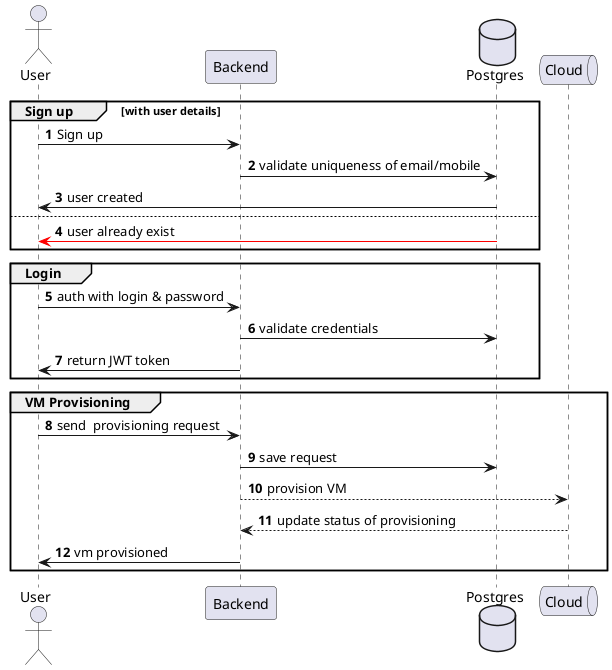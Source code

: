 @startuml
'https://plantuml.com/sequence-diagram

autonumber
actor User
participant Backend
database  Postgres
queue Cloud
group Sign up [with user details]
    User -> Backend: Sign up
    Backend -> Postgres: validate uniqueness of email/mobile
    Postgres -> User: user created
    else
    Postgres -[#red]> User: user already exist
end

group Login
User -> Backend: auth with login & password
Backend -> Postgres: validate credentials
Backend -> User: return JWT token
end

group VM Provisioning
User -> Backend: send  provisioning request
Backend -> Postgres: save request
Backend --> Cloud: provision VM
Cloud --> Backend: update status of provisioning
Backend -> User: vm provisioned

end
@enduml